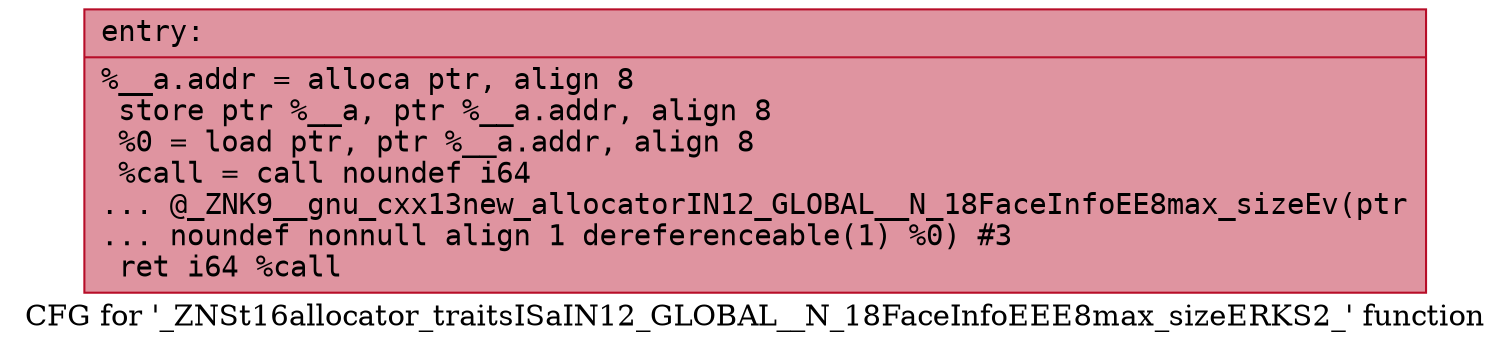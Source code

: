 digraph "CFG for '_ZNSt16allocator_traitsISaIN12_GLOBAL__N_18FaceInfoEEE8max_sizeERKS2_' function" {
	label="CFG for '_ZNSt16allocator_traitsISaIN12_GLOBAL__N_18FaceInfoEEE8max_sizeERKS2_' function";

	Node0x55dfe4c6c870 [shape=record,color="#b70d28ff", style=filled, fillcolor="#b70d2870" fontname="Courier",label="{entry:\l|  %__a.addr = alloca ptr, align 8\l  store ptr %__a, ptr %__a.addr, align 8\l  %0 = load ptr, ptr %__a.addr, align 8\l  %call = call noundef i64\l... @_ZNK9__gnu_cxx13new_allocatorIN12_GLOBAL__N_18FaceInfoEE8max_sizeEv(ptr\l... noundef nonnull align 1 dereferenceable(1) %0) #3\l  ret i64 %call\l}"];
}
